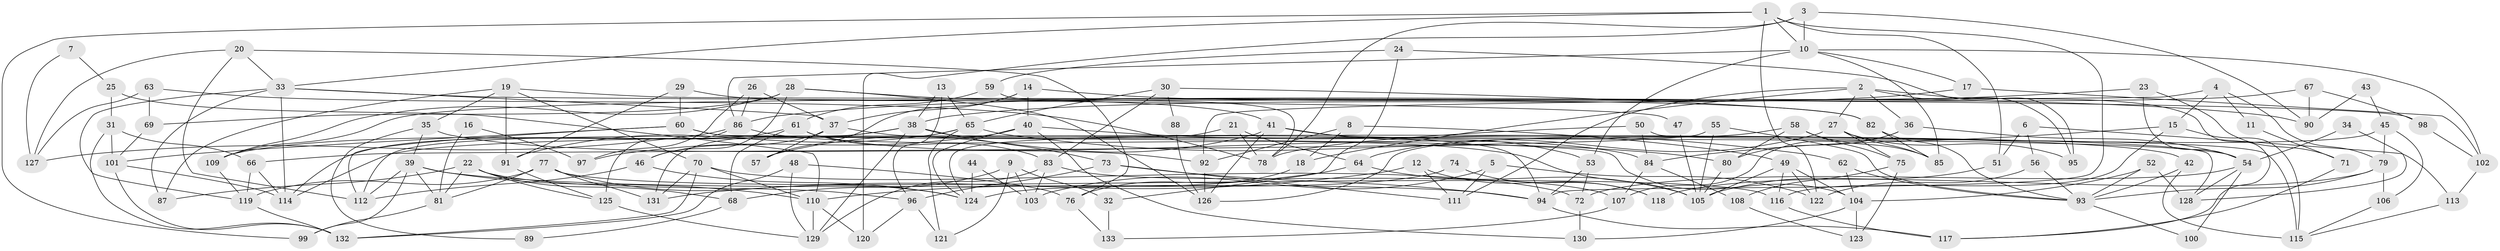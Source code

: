 // Generated by graph-tools (version 1.1) at 2025/36/03/09/25 02:36:14]
// undirected, 133 vertices, 266 edges
graph export_dot {
graph [start="1"]
  node [color=gray90,style=filled];
  1;
  2;
  3;
  4;
  5;
  6;
  7;
  8;
  9;
  10;
  11;
  12;
  13;
  14;
  15;
  16;
  17;
  18;
  19;
  20;
  21;
  22;
  23;
  24;
  25;
  26;
  27;
  28;
  29;
  30;
  31;
  32;
  33;
  34;
  35;
  36;
  37;
  38;
  39;
  40;
  41;
  42;
  43;
  44;
  45;
  46;
  47;
  48;
  49;
  50;
  51;
  52;
  53;
  54;
  55;
  56;
  57;
  58;
  59;
  60;
  61;
  62;
  63;
  64;
  65;
  66;
  67;
  68;
  69;
  70;
  71;
  72;
  73;
  74;
  75;
  76;
  77;
  78;
  79;
  80;
  81;
  82;
  83;
  84;
  85;
  86;
  87;
  88;
  89;
  90;
  91;
  92;
  93;
  94;
  95;
  96;
  97;
  98;
  99;
  100;
  101;
  102;
  103;
  104;
  105;
  106;
  107;
  108;
  109;
  110;
  111;
  112;
  113;
  114;
  115;
  116;
  117;
  118;
  119;
  120;
  121;
  122;
  123;
  124;
  125;
  126;
  127;
  128;
  129;
  130;
  131;
  132;
  133;
  1 -- 99;
  1 -- 33;
  1 -- 10;
  1 -- 51;
  1 -- 94;
  1 -- 122;
  2 -- 117;
  2 -- 18;
  2 -- 27;
  2 -- 36;
  2 -- 95;
  2 -- 111;
  3 -- 10;
  3 -- 78;
  3 -- 90;
  3 -- 120;
  4 -- 79;
  4 -- 92;
  4 -- 11;
  4 -- 15;
  5 -- 111;
  5 -- 103;
  5 -- 122;
  6 -- 56;
  6 -- 51;
  6 -- 113;
  7 -- 127;
  7 -- 25;
  8 -- 49;
  8 -- 92;
  8 -- 18;
  9 -- 121;
  9 -- 68;
  9 -- 32;
  9 -- 103;
  10 -- 53;
  10 -- 17;
  10 -- 85;
  10 -- 86;
  10 -- 102;
  11 -- 71;
  12 -- 131;
  12 -- 111;
  12 -- 118;
  13 -- 38;
  13 -- 96;
  13 -- 65;
  14 -- 37;
  14 -- 90;
  14 -- 40;
  14 -- 57;
  15 -- 84;
  15 -- 115;
  15 -- 116;
  16 -- 97;
  16 -- 81;
  17 -- 102;
  17 -- 38;
  18 -- 76;
  19 -- 91;
  19 -- 70;
  19 -- 35;
  19 -- 87;
  19 -- 98;
  20 -- 112;
  20 -- 127;
  20 -- 33;
  20 -- 76;
  21 -- 64;
  21 -- 124;
  21 -- 78;
  22 -- 87;
  22 -- 81;
  22 -- 68;
  22 -- 96;
  22 -- 125;
  23 -- 54;
  23 -- 86;
  23 -- 71;
  24 -- 95;
  24 -- 59;
  24 -- 32;
  25 -- 31;
  25 -- 110;
  26 -- 86;
  26 -- 37;
  26 -- 97;
  27 -- 64;
  27 -- 75;
  27 -- 85;
  27 -- 95;
  28 -- 109;
  28 -- 41;
  28 -- 46;
  28 -- 69;
  28 -- 126;
  29 -- 60;
  29 -- 82;
  29 -- 91;
  30 -- 65;
  30 -- 83;
  30 -- 82;
  30 -- 88;
  31 -- 66;
  31 -- 101;
  31 -- 132;
  32 -- 133;
  33 -- 114;
  33 -- 37;
  33 -- 47;
  33 -- 87;
  33 -- 119;
  34 -- 54;
  34 -- 128;
  35 -- 39;
  35 -- 89;
  35 -- 92;
  36 -- 80;
  36 -- 54;
  36 -- 107;
  37 -- 46;
  37 -- 42;
  37 -- 57;
  38 -- 73;
  38 -- 94;
  38 -- 109;
  38 -- 112;
  38 -- 129;
  39 -- 112;
  39 -- 94;
  39 -- 81;
  39 -- 99;
  39 -- 110;
  40 -- 130;
  40 -- 62;
  40 -- 97;
  40 -- 124;
  41 -- 57;
  41 -- 54;
  41 -- 53;
  41 -- 126;
  42 -- 93;
  42 -- 115;
  43 -- 90;
  43 -- 45;
  44 -- 124;
  44 -- 103;
  45 -- 126;
  45 -- 79;
  45 -- 106;
  46 -- 124;
  46 -- 112;
  47 -- 105;
  48 -- 129;
  48 -- 132;
  48 -- 76;
  49 -- 122;
  49 -- 105;
  49 -- 104;
  49 -- 116;
  50 -- 115;
  50 -- 84;
  50 -- 78;
  51 -- 105;
  52 -- 93;
  52 -- 104;
  52 -- 128;
  53 -- 94;
  53 -- 72;
  54 -- 72;
  54 -- 100;
  54 -- 128;
  55 -- 93;
  55 -- 66;
  55 -- 105;
  56 -- 122;
  56 -- 93;
  58 -- 85;
  58 -- 114;
  58 -- 75;
  58 -- 80;
  59 -- 61;
  59 -- 78;
  60 -- 112;
  60 -- 128;
  60 -- 101;
  60 -- 104;
  61 -- 84;
  61 -- 83;
  61 -- 68;
  61 -- 114;
  62 -- 104;
  62 -- 93;
  63 -- 69;
  63 -- 78;
  63 -- 127;
  64 -- 105;
  64 -- 110;
  65 -- 91;
  65 -- 80;
  65 -- 121;
  65 -- 131;
  66 -- 119;
  66 -- 114;
  67 -- 109;
  67 -- 98;
  67 -- 90;
  68 -- 89;
  69 -- 101;
  70 -- 110;
  70 -- 131;
  70 -- 72;
  70 -- 132;
  71 -- 117;
  72 -- 130;
  73 -- 94;
  73 -- 96;
  73 -- 111;
  74 -- 124;
  74 -- 118;
  75 -- 108;
  75 -- 123;
  76 -- 133;
  77 -- 116;
  77 -- 119;
  77 -- 81;
  77 -- 124;
  77 -- 131;
  79 -- 106;
  79 -- 93;
  79 -- 118;
  80 -- 105;
  81 -- 99;
  82 -- 85;
  82 -- 93;
  83 -- 107;
  83 -- 129;
  83 -- 103;
  84 -- 108;
  84 -- 107;
  86 -- 105;
  86 -- 125;
  86 -- 127;
  88 -- 126;
  91 -- 125;
  92 -- 126;
  93 -- 100;
  94 -- 117;
  96 -- 120;
  96 -- 121;
  98 -- 102;
  101 -- 132;
  101 -- 114;
  102 -- 113;
  104 -- 123;
  104 -- 130;
  106 -- 115;
  107 -- 133;
  108 -- 123;
  109 -- 119;
  110 -- 129;
  110 -- 120;
  113 -- 115;
  116 -- 117;
  119 -- 132;
  125 -- 129;
}
